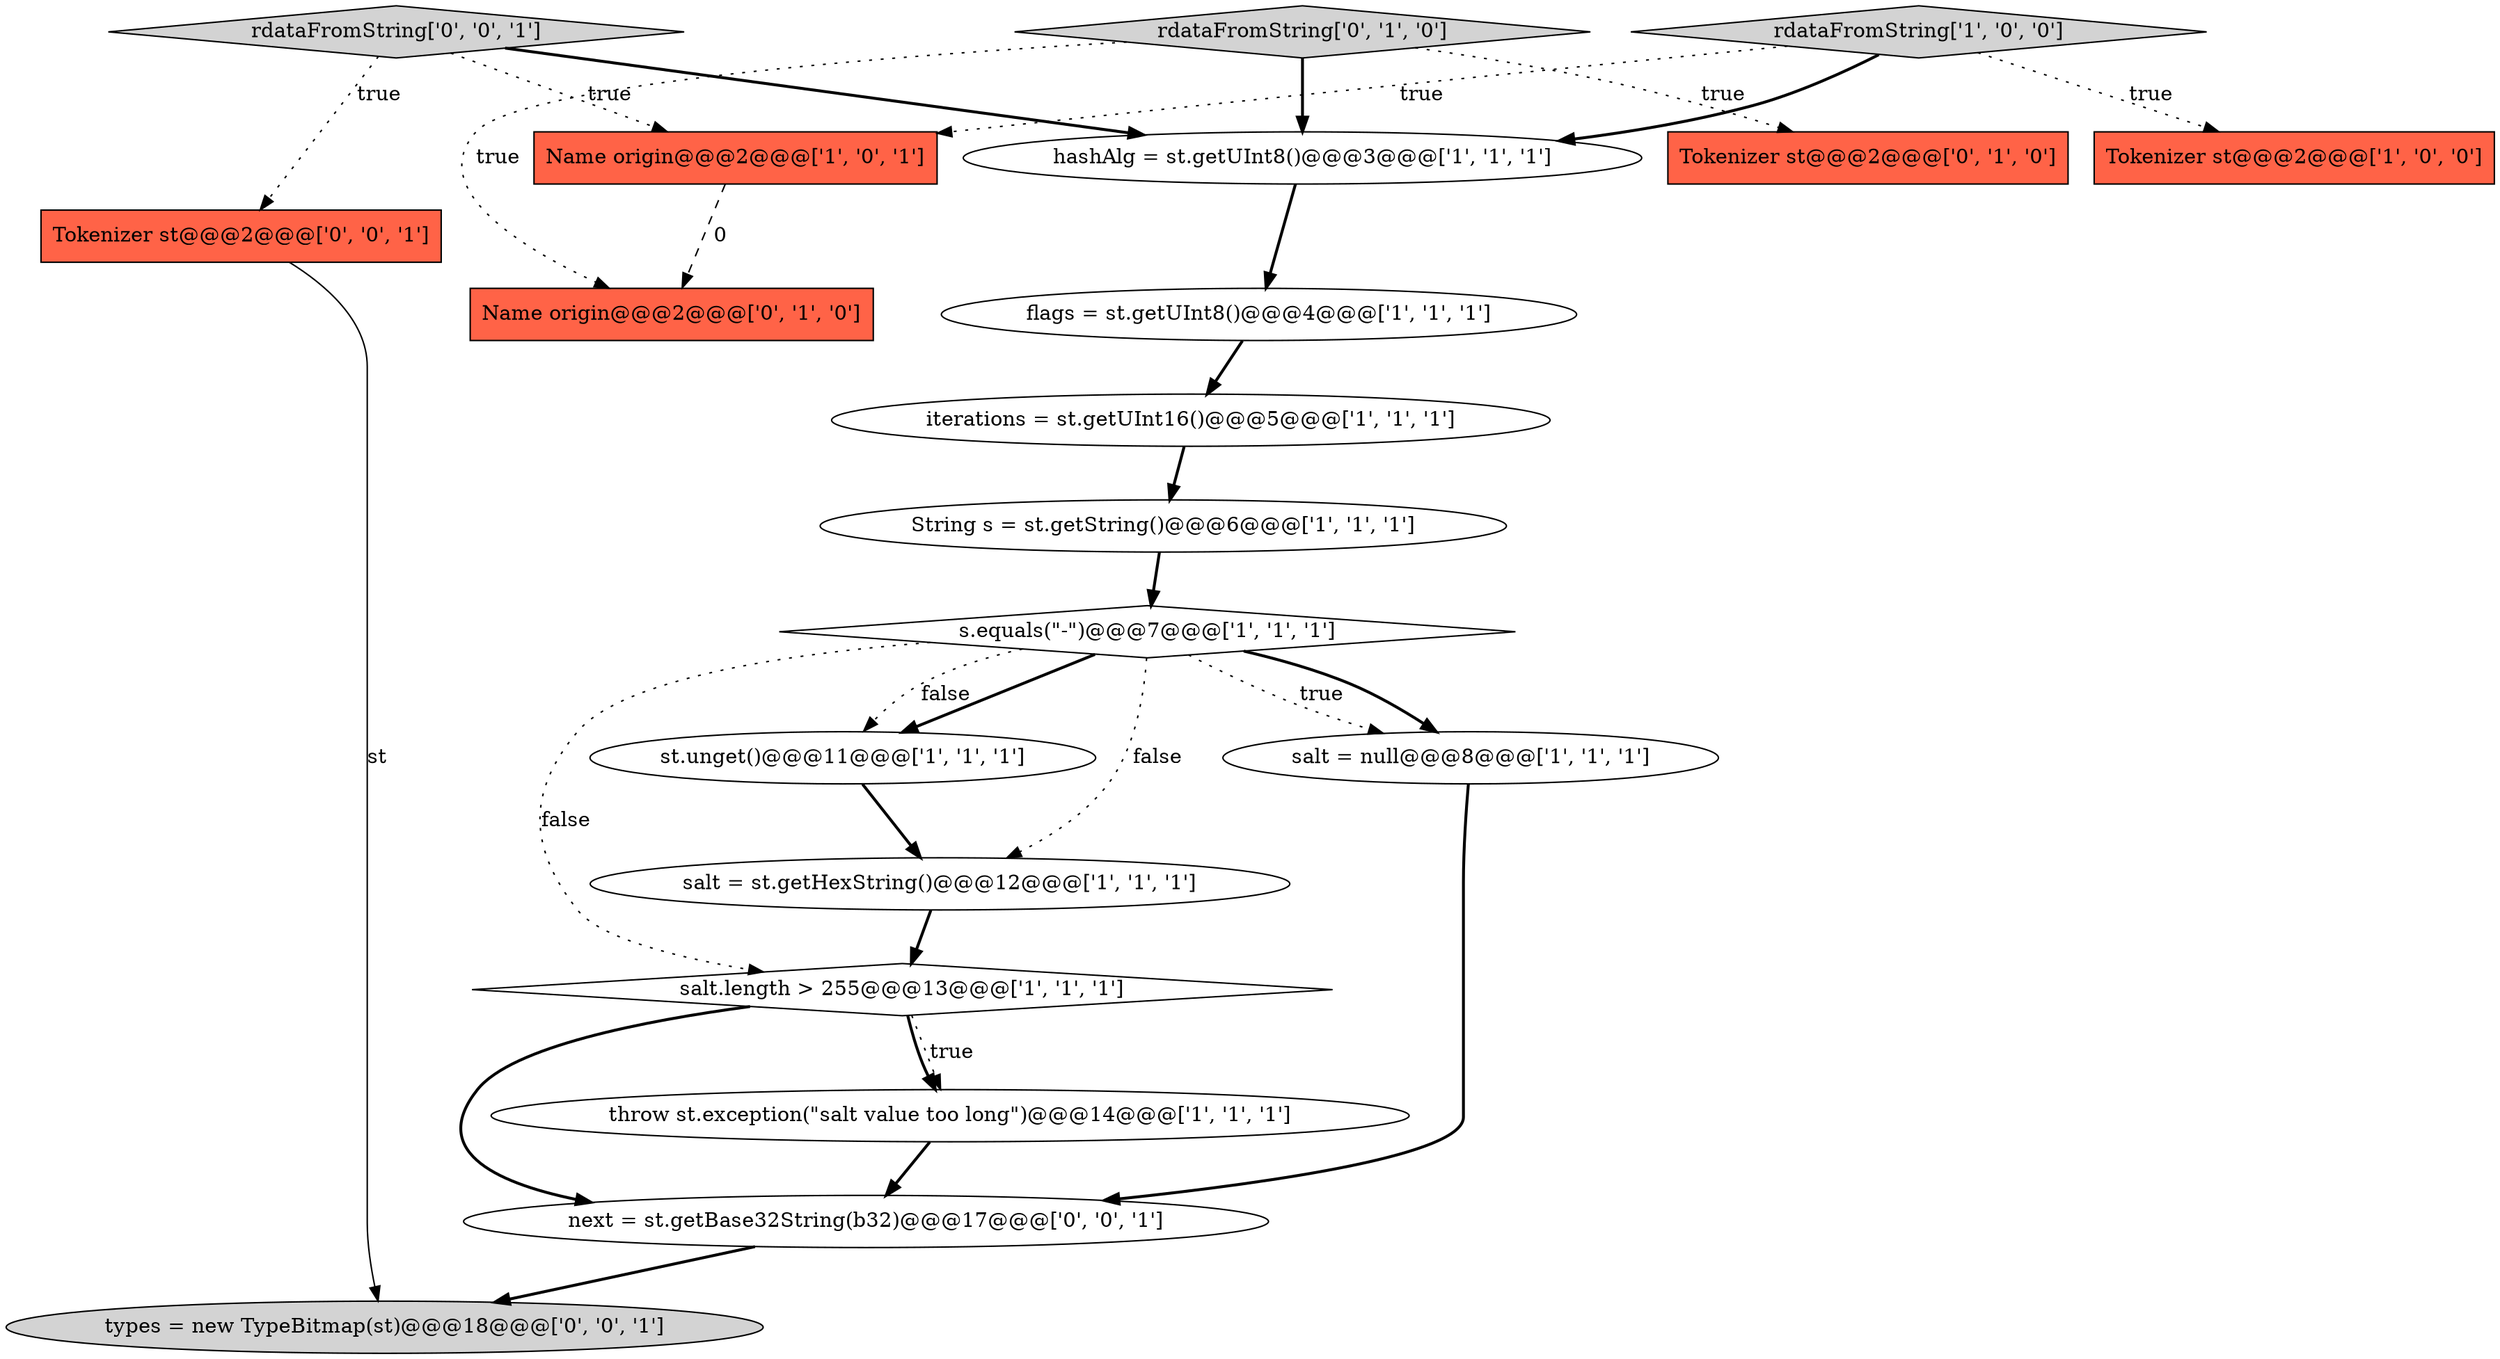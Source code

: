 digraph {
12 [style = filled, label = "salt.length > 255@@@13@@@['1', '1', '1']", fillcolor = white, shape = diamond image = "AAA0AAABBB1BBB"];
15 [style = filled, label = "rdataFromString['0', '1', '0']", fillcolor = lightgray, shape = diamond image = "AAA0AAABBB2BBB"];
7 [style = filled, label = "s.equals(\"-\")@@@7@@@['1', '1', '1']", fillcolor = white, shape = diamond image = "AAA0AAABBB1BBB"];
17 [style = filled, label = "Tokenizer st@@@2@@@['0', '0', '1']", fillcolor = tomato, shape = box image = "AAA0AAABBB3BBB"];
8 [style = filled, label = "salt = st.getHexString()@@@12@@@['1', '1', '1']", fillcolor = white, shape = ellipse image = "AAA0AAABBB1BBB"];
13 [style = filled, label = "Tokenizer st@@@2@@@['0', '1', '0']", fillcolor = tomato, shape = box image = "AAA0AAABBB2BBB"];
14 [style = filled, label = "Name origin@@@2@@@['0', '1', '0']", fillcolor = tomato, shape = box image = "AAA1AAABBB2BBB"];
18 [style = filled, label = "next = st.getBase32String(b32)@@@17@@@['0', '0', '1']", fillcolor = white, shape = ellipse image = "AAA0AAABBB3BBB"];
9 [style = filled, label = "Tokenizer st@@@2@@@['1', '0', '0']", fillcolor = tomato, shape = box image = "AAA0AAABBB1BBB"];
10 [style = filled, label = "hashAlg = st.getUInt8()@@@3@@@['1', '1', '1']", fillcolor = white, shape = ellipse image = "AAA0AAABBB1BBB"];
5 [style = filled, label = "st.unget()@@@11@@@['1', '1', '1']", fillcolor = white, shape = ellipse image = "AAA0AAABBB1BBB"];
11 [style = filled, label = "Name origin@@@2@@@['1', '0', '1']", fillcolor = tomato, shape = box image = "AAA0AAABBB1BBB"];
16 [style = filled, label = "rdataFromString['0', '0', '1']", fillcolor = lightgray, shape = diamond image = "AAA0AAABBB3BBB"];
0 [style = filled, label = "iterations = st.getUInt16()@@@5@@@['1', '1', '1']", fillcolor = white, shape = ellipse image = "AAA0AAABBB1BBB"];
2 [style = filled, label = "throw st.exception(\"salt value too long\")@@@14@@@['1', '1', '1']", fillcolor = white, shape = ellipse image = "AAA0AAABBB1BBB"];
6 [style = filled, label = "flags = st.getUInt8()@@@4@@@['1', '1', '1']", fillcolor = white, shape = ellipse image = "AAA0AAABBB1BBB"];
1 [style = filled, label = "salt = null@@@8@@@['1', '1', '1']", fillcolor = white, shape = ellipse image = "AAA0AAABBB1BBB"];
3 [style = filled, label = "rdataFromString['1', '0', '0']", fillcolor = lightgray, shape = diamond image = "AAA0AAABBB1BBB"];
4 [style = filled, label = "String s = st.getString()@@@6@@@['1', '1', '1']", fillcolor = white, shape = ellipse image = "AAA0AAABBB1BBB"];
19 [style = filled, label = "types = new TypeBitmap(st)@@@18@@@['0', '0', '1']", fillcolor = lightgray, shape = ellipse image = "AAA0AAABBB3BBB"];
3->11 [style = dotted, label="true"];
5->8 [style = bold, label=""];
15->10 [style = bold, label=""];
7->1 [style = bold, label=""];
16->10 [style = bold, label=""];
7->12 [style = dotted, label="false"];
16->17 [style = dotted, label="true"];
12->2 [style = dotted, label="true"];
18->19 [style = bold, label=""];
2->18 [style = bold, label=""];
1->18 [style = bold, label=""];
6->0 [style = bold, label=""];
3->9 [style = dotted, label="true"];
15->14 [style = dotted, label="true"];
17->19 [style = solid, label="st"];
10->6 [style = bold, label=""];
4->7 [style = bold, label=""];
15->13 [style = dotted, label="true"];
3->10 [style = bold, label=""];
12->2 [style = bold, label=""];
7->5 [style = bold, label=""];
0->4 [style = bold, label=""];
7->8 [style = dotted, label="false"];
11->14 [style = dashed, label="0"];
12->18 [style = bold, label=""];
7->5 [style = dotted, label="false"];
7->1 [style = dotted, label="true"];
16->11 [style = dotted, label="true"];
8->12 [style = bold, label=""];
}
